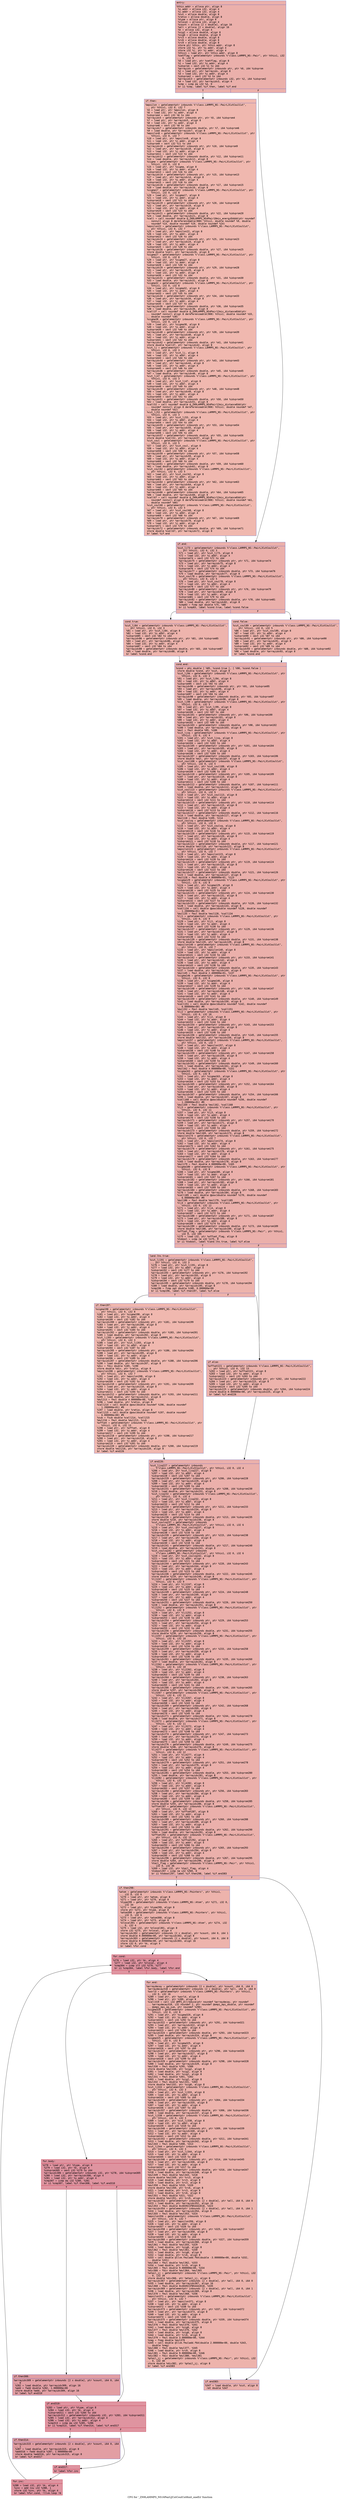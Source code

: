 digraph "CFG for '_ZN9LAMMPS_NS16PairLJCutCoulCut8init_oneEii' function" {
	label="CFG for '_ZN9LAMMPS_NS16PairLJCutCoulCut8init_oneEii' function";

	Node0x55c2a75e2da0 [shape=record,color="#3d50c3ff", style=filled, fillcolor="#d24b4070" fontname="Courier",label="{entry:\l|  %this.addr = alloca ptr, align 8\l  %i.addr = alloca i32, align 4\l  %j.addr = alloca i32, align 4\l  %cut = alloca double, align 8\l  %ratio = alloca double, align 8\l  %type = alloca ptr, align 8\l  %nlocal = alloca i32, align 4\l  %count = alloca [2 x double], align 16\l  %all = alloca [2 x double], align 16\l  %k = alloca i32, align 4\l  %sig2 = alloca double, align 8\l  %sig6 = alloca double, align 8\l  %rc3 = alloca double, align 8\l  %rc6 = alloca double, align 8\l  %rc9 = alloca double, align 8\l  store ptr %this, ptr %this.addr, align 8\l  store i32 %i, ptr %i.addr, align 4\l  store i32 %j, ptr %j.addr, align 4\l  %this1 = load ptr, ptr %this.addr, align 8\l  %setflag = getelementptr inbounds %\"class.LAMMPS_NS::Pair\", ptr %this1, i32\l... 0, i32 9\l  %0 = load ptr, ptr %setflag, align 8\l  %1 = load i32, ptr %i.addr, align 4\l  %idxprom = sext i32 %1 to i64\l  %arrayidx = getelementptr inbounds ptr, ptr %0, i64 %idxprom\l  %2 = load ptr, ptr %arrayidx, align 8\l  %3 = load i32, ptr %j.addr, align 4\l  %idxprom2 = sext i32 %3 to i64\l  %arrayidx3 = getelementptr inbounds i32, ptr %2, i64 %idxprom2\l  %4 = load i32, ptr %arrayidx3, align 4\l  %cmp = icmp eq i32 %4, 0\l  br i1 %cmp, label %if.then, label %if.end\l|{<s0>T|<s1>F}}"];
	Node0x55c2a75e2da0:s0 -> Node0x55c2a75e3420[tooltip="entry -> if.then\nProbability 37.50%" ];
	Node0x55c2a75e2da0:s1 -> Node0x55c2a75e43a0[tooltip="entry -> if.end\nProbability 62.50%" ];
	Node0x55c2a75e3420 [shape=record,color="#3d50c3ff", style=filled, fillcolor="#dc5d4a70" fontname="Courier",label="{if.then:\l|  %epsilon = getelementptr inbounds %\"class.LAMMPS_NS::PairLJCutCoulCut\",\l... ptr %this1, i32 0, i32 7\l  %5 = load ptr, ptr %epsilon, align 8\l  %6 = load i32, ptr %i.addr, align 4\l  %idxprom4 = sext i32 %6 to i64\l  %arrayidx5 = getelementptr inbounds ptr, ptr %5, i64 %idxprom4\l  %7 = load ptr, ptr %arrayidx5, align 8\l  %8 = load i32, ptr %i.addr, align 4\l  %idxprom6 = sext i32 %8 to i64\l  %arrayidx7 = getelementptr inbounds double, ptr %7, i64 %idxprom6\l  %9 = load double, ptr %arrayidx7, align 8\l  %epsilon8 = getelementptr inbounds %\"class.LAMMPS_NS::PairLJCutCoulCut\", ptr\l... %this1, i32 0, i32 7\l  %10 = load ptr, ptr %epsilon8, align 8\l  %11 = load i32, ptr %j.addr, align 4\l  %idxprom9 = sext i32 %11 to i64\l  %arrayidx10 = getelementptr inbounds ptr, ptr %10, i64 %idxprom9\l  %12 = load ptr, ptr %arrayidx10, align 8\l  %13 = load i32, ptr %j.addr, align 4\l  %idxprom11 = sext i32 %13 to i64\l  %arrayidx12 = getelementptr inbounds double, ptr %12, i64 %idxprom11\l  %14 = load double, ptr %arrayidx12, align 8\l  %sigma = getelementptr inbounds %\"class.LAMMPS_NS::PairLJCutCoulCut\", ptr\l... %this1, i32 0, i32 8\l  %15 = load ptr, ptr %sigma, align 8\l  %16 = load i32, ptr %i.addr, align 4\l  %idxprom13 = sext i32 %16 to i64\l  %arrayidx14 = getelementptr inbounds ptr, ptr %15, i64 %idxprom13\l  %17 = load ptr, ptr %arrayidx14, align 8\l  %18 = load i32, ptr %i.addr, align 4\l  %idxprom15 = sext i32 %18 to i64\l  %arrayidx16 = getelementptr inbounds double, ptr %17, i64 %idxprom15\l  %19 = load double, ptr %arrayidx16, align 8\l  %sigma17 = getelementptr inbounds %\"class.LAMMPS_NS::PairLJCutCoulCut\", ptr\l... %this1, i32 0, i32 8\l  %20 = load ptr, ptr %sigma17, align 8\l  %21 = load i32, ptr %j.addr, align 4\l  %idxprom18 = sext i32 %21 to i64\l  %arrayidx19 = getelementptr inbounds ptr, ptr %20, i64 %idxprom18\l  %22 = load ptr, ptr %arrayidx19, align 8\l  %23 = load i32, ptr %j.addr, align 4\l  %idxprom20 = sext i32 %23 to i64\l  %arrayidx21 = getelementptr inbounds double, ptr %22, i64 %idxprom20\l  %24 = load double, ptr %arrayidx21, align 8\l  %call = call noundef double @_ZN9LAMMPS_NS4Pair10mix_energyEdddd(ptr noundef\l... nonnull align 8 dereferenceable(908) %this1, double noundef %9, double\l... noundef %14, double noundef %19, double noundef %24)\l  %epsilon22 = getelementptr inbounds %\"class.LAMMPS_NS::PairLJCutCoulCut\",\l... ptr %this1, i32 0, i32 7\l  %25 = load ptr, ptr %epsilon22, align 8\l  %26 = load i32, ptr %i.addr, align 4\l  %idxprom23 = sext i32 %26 to i64\l  %arrayidx24 = getelementptr inbounds ptr, ptr %25, i64 %idxprom23\l  %27 = load ptr, ptr %arrayidx24, align 8\l  %28 = load i32, ptr %j.addr, align 4\l  %idxprom25 = sext i32 %28 to i64\l  %arrayidx26 = getelementptr inbounds double, ptr %27, i64 %idxprom25\l  store double %call, ptr %arrayidx26, align 8\l  %sigma27 = getelementptr inbounds %\"class.LAMMPS_NS::PairLJCutCoulCut\", ptr\l... %this1, i32 0, i32 8\l  %29 = load ptr, ptr %sigma27, align 8\l  %30 = load i32, ptr %i.addr, align 4\l  %idxprom28 = sext i32 %30 to i64\l  %arrayidx29 = getelementptr inbounds ptr, ptr %29, i64 %idxprom28\l  %31 = load ptr, ptr %arrayidx29, align 8\l  %32 = load i32, ptr %i.addr, align 4\l  %idxprom30 = sext i32 %32 to i64\l  %arrayidx31 = getelementptr inbounds double, ptr %31, i64 %idxprom30\l  %33 = load double, ptr %arrayidx31, align 8\l  %sigma32 = getelementptr inbounds %\"class.LAMMPS_NS::PairLJCutCoulCut\", ptr\l... %this1, i32 0, i32 8\l  %34 = load ptr, ptr %sigma32, align 8\l  %35 = load i32, ptr %j.addr, align 4\l  %idxprom33 = sext i32 %35 to i64\l  %arrayidx34 = getelementptr inbounds ptr, ptr %34, i64 %idxprom33\l  %36 = load ptr, ptr %arrayidx34, align 8\l  %37 = load i32, ptr %j.addr, align 4\l  %idxprom35 = sext i32 %37 to i64\l  %arrayidx36 = getelementptr inbounds double, ptr %36, i64 %idxprom35\l  %38 = load double, ptr %arrayidx36, align 8\l  %call37 = call noundef double @_ZN9LAMMPS_NS4Pair12mix_distanceEdd(ptr\l... noundef nonnull align 8 dereferenceable(908) %this1, double noundef %33,\l... double noundef %38)\l  %sigma38 = getelementptr inbounds %\"class.LAMMPS_NS::PairLJCutCoulCut\", ptr\l... %this1, i32 0, i32 8\l  %39 = load ptr, ptr %sigma38, align 8\l  %40 = load i32, ptr %i.addr, align 4\l  %idxprom39 = sext i32 %40 to i64\l  %arrayidx40 = getelementptr inbounds ptr, ptr %39, i64 %idxprom39\l  %41 = load ptr, ptr %arrayidx40, align 8\l  %42 = load i32, ptr %j.addr, align 4\l  %idxprom41 = sext i32 %42 to i64\l  %arrayidx42 = getelementptr inbounds double, ptr %41, i64 %idxprom41\l  store double %call37, ptr %arrayidx42, align 8\l  %cut_lj = getelementptr inbounds %\"class.LAMMPS_NS::PairLJCutCoulCut\", ptr\l... %this1, i32 0, i32 3\l  %43 = load ptr, ptr %cut_lj, align 8\l  %44 = load i32, ptr %i.addr, align 4\l  %idxprom43 = sext i32 %44 to i64\l  %arrayidx44 = getelementptr inbounds ptr, ptr %43, i64 %idxprom43\l  %45 = load ptr, ptr %arrayidx44, align 8\l  %46 = load i32, ptr %i.addr, align 4\l  %idxprom45 = sext i32 %46 to i64\l  %arrayidx46 = getelementptr inbounds double, ptr %45, i64 %idxprom45\l  %47 = load double, ptr %arrayidx46, align 8\l  %cut_lj47 = getelementptr inbounds %\"class.LAMMPS_NS::PairLJCutCoulCut\", ptr\l... %this1, i32 0, i32 3\l  %48 = load ptr, ptr %cut_lj47, align 8\l  %49 = load i32, ptr %j.addr, align 4\l  %idxprom48 = sext i32 %49 to i64\l  %arrayidx49 = getelementptr inbounds ptr, ptr %48, i64 %idxprom48\l  %50 = load ptr, ptr %arrayidx49, align 8\l  %51 = load i32, ptr %j.addr, align 4\l  %idxprom50 = sext i32 %51 to i64\l  %arrayidx51 = getelementptr inbounds double, ptr %50, i64 %idxprom50\l  %52 = load double, ptr %arrayidx51, align 8\l  %call52 = call noundef double @_ZN9LAMMPS_NS4Pair12mix_distanceEdd(ptr\l... noundef nonnull align 8 dereferenceable(908) %this1, double noundef %47,\l... double noundef %52)\l  %cut_lj53 = getelementptr inbounds %\"class.LAMMPS_NS::PairLJCutCoulCut\", ptr\l... %this1, i32 0, i32 3\l  %53 = load ptr, ptr %cut_lj53, align 8\l  %54 = load i32, ptr %i.addr, align 4\l  %idxprom54 = sext i32 %54 to i64\l  %arrayidx55 = getelementptr inbounds ptr, ptr %53, i64 %idxprom54\l  %55 = load ptr, ptr %arrayidx55, align 8\l  %56 = load i32, ptr %j.addr, align 4\l  %idxprom56 = sext i32 %56 to i64\l  %arrayidx57 = getelementptr inbounds double, ptr %55, i64 %idxprom56\l  store double %call52, ptr %arrayidx57, align 8\l  %cut_coul = getelementptr inbounds %\"class.LAMMPS_NS::PairLJCutCoulCut\", ptr\l... %this1, i32 0, i32 5\l  %57 = load ptr, ptr %cut_coul, align 8\l  %58 = load i32, ptr %i.addr, align 4\l  %idxprom58 = sext i32 %58 to i64\l  %arrayidx59 = getelementptr inbounds ptr, ptr %57, i64 %idxprom58\l  %59 = load ptr, ptr %arrayidx59, align 8\l  %60 = load i32, ptr %i.addr, align 4\l  %idxprom60 = sext i32 %60 to i64\l  %arrayidx61 = getelementptr inbounds double, ptr %59, i64 %idxprom60\l  %61 = load double, ptr %arrayidx61, align 8\l  %cut_coul62 = getelementptr inbounds %\"class.LAMMPS_NS::PairLJCutCoulCut\",\l... ptr %this1, i32 0, i32 5\l  %62 = load ptr, ptr %cut_coul62, align 8\l  %63 = load i32, ptr %j.addr, align 4\l  %idxprom63 = sext i32 %63 to i64\l  %arrayidx64 = getelementptr inbounds ptr, ptr %62, i64 %idxprom63\l  %64 = load ptr, ptr %arrayidx64, align 8\l  %65 = load i32, ptr %j.addr, align 4\l  %idxprom65 = sext i32 %65 to i64\l  %arrayidx66 = getelementptr inbounds double, ptr %64, i64 %idxprom65\l  %66 = load double, ptr %arrayidx66, align 8\l  %call67 = call noundef double @_ZN9LAMMPS_NS4Pair12mix_distanceEdd(ptr\l... noundef nonnull align 8 dereferenceable(908) %this1, double noundef %61,\l... double noundef %66)\l  %cut_coul68 = getelementptr inbounds %\"class.LAMMPS_NS::PairLJCutCoulCut\",\l... ptr %this1, i32 0, i32 5\l  %67 = load ptr, ptr %cut_coul68, align 8\l  %68 = load i32, ptr %i.addr, align 4\l  %idxprom69 = sext i32 %68 to i64\l  %arrayidx70 = getelementptr inbounds ptr, ptr %67, i64 %idxprom69\l  %69 = load ptr, ptr %arrayidx70, align 8\l  %70 = load i32, ptr %j.addr, align 4\l  %idxprom71 = sext i32 %70 to i64\l  %arrayidx72 = getelementptr inbounds double, ptr %69, i64 %idxprom71\l  store double %call67, ptr %arrayidx72, align 8\l  br label %if.end\l}"];
	Node0x55c2a75e3420 -> Node0x55c2a75e43a0[tooltip="if.then -> if.end\nProbability 100.00%" ];
	Node0x55c2a75e43a0 [shape=record,color="#3d50c3ff", style=filled, fillcolor="#d24b4070" fontname="Courier",label="{if.end:\l|  %cut_lj73 = getelementptr inbounds %\"class.LAMMPS_NS::PairLJCutCoulCut\",\l... ptr %this1, i32 0, i32 3\l  %71 = load ptr, ptr %cut_lj73, align 8\l  %72 = load i32, ptr %i.addr, align 4\l  %idxprom74 = sext i32 %72 to i64\l  %arrayidx75 = getelementptr inbounds ptr, ptr %71, i64 %idxprom74\l  %73 = load ptr, ptr %arrayidx75, align 8\l  %74 = load i32, ptr %j.addr, align 4\l  %idxprom76 = sext i32 %74 to i64\l  %arrayidx77 = getelementptr inbounds double, ptr %73, i64 %idxprom76\l  %75 = load double, ptr %arrayidx77, align 8\l  %cut_coul78 = getelementptr inbounds %\"class.LAMMPS_NS::PairLJCutCoulCut\",\l... ptr %this1, i32 0, i32 5\l  %76 = load ptr, ptr %cut_coul78, align 8\l  %77 = load i32, ptr %i.addr, align 4\l  %idxprom79 = sext i32 %77 to i64\l  %arrayidx80 = getelementptr inbounds ptr, ptr %76, i64 %idxprom79\l  %78 = load ptr, ptr %arrayidx80, align 8\l  %79 = load i32, ptr %j.addr, align 4\l  %idxprom81 = sext i32 %79 to i64\l  %arrayidx82 = getelementptr inbounds double, ptr %78, i64 %idxprom81\l  %80 = load double, ptr %arrayidx82, align 8\l  %cmp83 = fcmp ogt double %75, %80\l  br i1 %cmp83, label %cond.true, label %cond.false\l|{<s0>T|<s1>F}}"];
	Node0x55c2a75e43a0:s0 -> Node0x55c2a75ec130[tooltip="if.end -> cond.true\nProbability 50.00%" ];
	Node0x55c2a75e43a0:s1 -> Node0x55c2a75ec1b0[tooltip="if.end -> cond.false\nProbability 50.00%" ];
	Node0x55c2a75ec130 [shape=record,color="#3d50c3ff", style=filled, fillcolor="#d8564670" fontname="Courier",label="{cond.true:\l|  %cut_lj84 = getelementptr inbounds %\"class.LAMMPS_NS::PairLJCutCoulCut\",\l... ptr %this1, i32 0, i32 3\l  %81 = load ptr, ptr %cut_lj84, align 8\l  %82 = load i32, ptr %i.addr, align 4\l  %idxprom85 = sext i32 %82 to i64\l  %arrayidx86 = getelementptr inbounds ptr, ptr %81, i64 %idxprom85\l  %83 = load ptr, ptr %arrayidx86, align 8\l  %84 = load i32, ptr %j.addr, align 4\l  %idxprom87 = sext i32 %84 to i64\l  %arrayidx88 = getelementptr inbounds double, ptr %83, i64 %idxprom87\l  %85 = load double, ptr %arrayidx88, align 8\l  br label %cond.end\l}"];
	Node0x55c2a75ec130 -> Node0x55c2a75ec930[tooltip="cond.true -> cond.end\nProbability 100.00%" ];
	Node0x55c2a75ec1b0 [shape=record,color="#3d50c3ff", style=filled, fillcolor="#d8564670" fontname="Courier",label="{cond.false:\l|  %cut_coul89 = getelementptr inbounds %\"class.LAMMPS_NS::PairLJCutCoulCut\",\l... ptr %this1, i32 0, i32 5\l  %86 = load ptr, ptr %cut_coul89, align 8\l  %87 = load i32, ptr %i.addr, align 4\l  %idxprom90 = sext i32 %87 to i64\l  %arrayidx91 = getelementptr inbounds ptr, ptr %86, i64 %idxprom90\l  %88 = load ptr, ptr %arrayidx91, align 8\l  %89 = load i32, ptr %j.addr, align 4\l  %idxprom92 = sext i32 %89 to i64\l  %arrayidx93 = getelementptr inbounds double, ptr %88, i64 %idxprom92\l  %90 = load double, ptr %arrayidx93, align 8\l  br label %cond.end\l}"];
	Node0x55c2a75ec1b0 -> Node0x55c2a75ec930[tooltip="cond.false -> cond.end\nProbability 100.00%" ];
	Node0x55c2a75ec930 [shape=record,color="#3d50c3ff", style=filled, fillcolor="#d24b4070" fontname="Courier",label="{cond.end:\l|  %cond = phi double [ %85, %cond.true ], [ %90, %cond.false ]\l  store double %cond, ptr %cut, align 8\l  %cut_lj94 = getelementptr inbounds %\"class.LAMMPS_NS::PairLJCutCoulCut\", ptr\l... %this1, i32 0, i32 3\l  %91 = load ptr, ptr %cut_lj94, align 8\l  %92 = load i32, ptr %i.addr, align 4\l  %idxprom95 = sext i32 %92 to i64\l  %arrayidx96 = getelementptr inbounds ptr, ptr %91, i64 %idxprom95\l  %93 = load ptr, ptr %arrayidx96, align 8\l  %94 = load i32, ptr %j.addr, align 4\l  %idxprom97 = sext i32 %94 to i64\l  %arrayidx98 = getelementptr inbounds double, ptr %93, i64 %idxprom97\l  %95 = load double, ptr %arrayidx98, align 8\l  %cut_lj99 = getelementptr inbounds %\"class.LAMMPS_NS::PairLJCutCoulCut\", ptr\l... %this1, i32 0, i32 3\l  %96 = load ptr, ptr %cut_lj99, align 8\l  %97 = load i32, ptr %i.addr, align 4\l  %idxprom100 = sext i32 %97 to i64\l  %arrayidx101 = getelementptr inbounds ptr, ptr %96, i64 %idxprom100\l  %98 = load ptr, ptr %arrayidx101, align 8\l  %99 = load i32, ptr %j.addr, align 4\l  %idxprom102 = sext i32 %99 to i64\l  %arrayidx103 = getelementptr inbounds double, ptr %98, i64 %idxprom102\l  %100 = load double, ptr %arrayidx103, align 8\l  %mul = fmul double %95, %100\l  %cut_ljsq = getelementptr inbounds %\"class.LAMMPS_NS::PairLJCutCoulCut\", ptr\l... %this1, i32 0, i32 4\l  %101 = load ptr, ptr %cut_ljsq, align 8\l  %102 = load i32, ptr %i.addr, align 4\l  %idxprom104 = sext i32 %102 to i64\l  %arrayidx105 = getelementptr inbounds ptr, ptr %101, i64 %idxprom104\l  %103 = load ptr, ptr %arrayidx105, align 8\l  %104 = load i32, ptr %j.addr, align 4\l  %idxprom106 = sext i32 %104 to i64\l  %arrayidx107 = getelementptr inbounds double, ptr %103, i64 %idxprom106\l  store double %mul, ptr %arrayidx107, align 8\l  %cut_coul108 = getelementptr inbounds %\"class.LAMMPS_NS::PairLJCutCoulCut\",\l... ptr %this1, i32 0, i32 5\l  %105 = load ptr, ptr %cut_coul108, align 8\l  %106 = load i32, ptr %i.addr, align 4\l  %idxprom109 = sext i32 %106 to i64\l  %arrayidx110 = getelementptr inbounds ptr, ptr %105, i64 %idxprom109\l  %107 = load ptr, ptr %arrayidx110, align 8\l  %108 = load i32, ptr %j.addr, align 4\l  %idxprom111 = sext i32 %108 to i64\l  %arrayidx112 = getelementptr inbounds double, ptr %107, i64 %idxprom111\l  %109 = load double, ptr %arrayidx112, align 8\l  %cut_coul113 = getelementptr inbounds %\"class.LAMMPS_NS::PairLJCutCoulCut\",\l... ptr %this1, i32 0, i32 5\l  %110 = load ptr, ptr %cut_coul113, align 8\l  %111 = load i32, ptr %i.addr, align 4\l  %idxprom114 = sext i32 %111 to i64\l  %arrayidx115 = getelementptr inbounds ptr, ptr %110, i64 %idxprom114\l  %112 = load ptr, ptr %arrayidx115, align 8\l  %113 = load i32, ptr %j.addr, align 4\l  %idxprom116 = sext i32 %113 to i64\l  %arrayidx117 = getelementptr inbounds double, ptr %112, i64 %idxprom116\l  %114 = load double, ptr %arrayidx117, align 8\l  %mul118 = fmul double %109, %114\l  %cut_coulsq = getelementptr inbounds %\"class.LAMMPS_NS::PairLJCutCoulCut\",\l... ptr %this1, i32 0, i32 6\l  %115 = load ptr, ptr %cut_coulsq, align 8\l  %116 = load i32, ptr %i.addr, align 4\l  %idxprom119 = sext i32 %116 to i64\l  %arrayidx120 = getelementptr inbounds ptr, ptr %115, i64 %idxprom119\l  %117 = load ptr, ptr %arrayidx120, align 8\l  %118 = load i32, ptr %j.addr, align 4\l  %idxprom121 = sext i32 %118 to i64\l  %arrayidx122 = getelementptr inbounds double, ptr %117, i64 %idxprom121\l  store double %mul118, ptr %arrayidx122, align 8\l  %epsilon123 = getelementptr inbounds %\"class.LAMMPS_NS::PairLJCutCoulCut\",\l... ptr %this1, i32 0, i32 7\l  %119 = load ptr, ptr %epsilon123, align 8\l  %120 = load i32, ptr %i.addr, align 4\l  %idxprom124 = sext i32 %120 to i64\l  %arrayidx125 = getelementptr inbounds ptr, ptr %119, i64 %idxprom124\l  %121 = load ptr, ptr %arrayidx125, align 8\l  %122 = load i32, ptr %j.addr, align 4\l  %idxprom126 = sext i32 %122 to i64\l  %arrayidx127 = getelementptr inbounds double, ptr %121, i64 %idxprom126\l  %123 = load double, ptr %arrayidx127, align 8\l  %mul128 = fmul double 4.800000e+01, %123\l  %sigma129 = getelementptr inbounds %\"class.LAMMPS_NS::PairLJCutCoulCut\", ptr\l... %this1, i32 0, i32 8\l  %124 = load ptr, ptr %sigma129, align 8\l  %125 = load i32, ptr %i.addr, align 4\l  %idxprom130 = sext i32 %125 to i64\l  %arrayidx131 = getelementptr inbounds ptr, ptr %124, i64 %idxprom130\l  %126 = load ptr, ptr %arrayidx131, align 8\l  %127 = load i32, ptr %j.addr, align 4\l  %idxprom132 = sext i32 %127 to i64\l  %arrayidx133 = getelementptr inbounds double, ptr %126, i64 %idxprom132\l  %128 = load double, ptr %arrayidx133, align 8\l  %call134 = call double @pow(double noundef %128, double noundef\l... 1.200000e+01) #9\l  %mul135 = fmul double %mul128, %call134\l  %lj1 = getelementptr inbounds %\"class.LAMMPS_NS::PairLJCutCoulCut\", ptr\l... %this1, i32 0, i32 9\l  %129 = load ptr, ptr %lj1, align 8\l  %130 = load i32, ptr %i.addr, align 4\l  %idxprom136 = sext i32 %130 to i64\l  %arrayidx137 = getelementptr inbounds ptr, ptr %129, i64 %idxprom136\l  %131 = load ptr, ptr %arrayidx137, align 8\l  %132 = load i32, ptr %j.addr, align 4\l  %idxprom138 = sext i32 %132 to i64\l  %arrayidx139 = getelementptr inbounds double, ptr %131, i64 %idxprom138\l  store double %mul135, ptr %arrayidx139, align 8\l  %epsilon140 = getelementptr inbounds %\"class.LAMMPS_NS::PairLJCutCoulCut\",\l... ptr %this1, i32 0, i32 7\l  %133 = load ptr, ptr %epsilon140, align 8\l  %134 = load i32, ptr %i.addr, align 4\l  %idxprom141 = sext i32 %134 to i64\l  %arrayidx142 = getelementptr inbounds ptr, ptr %133, i64 %idxprom141\l  %135 = load ptr, ptr %arrayidx142, align 8\l  %136 = load i32, ptr %j.addr, align 4\l  %idxprom143 = sext i32 %136 to i64\l  %arrayidx144 = getelementptr inbounds double, ptr %135, i64 %idxprom143\l  %137 = load double, ptr %arrayidx144, align 8\l  %mul145 = fmul double 2.400000e+01, %137\l  %sigma146 = getelementptr inbounds %\"class.LAMMPS_NS::PairLJCutCoulCut\", ptr\l... %this1, i32 0, i32 8\l  %138 = load ptr, ptr %sigma146, align 8\l  %139 = load i32, ptr %i.addr, align 4\l  %idxprom147 = sext i32 %139 to i64\l  %arrayidx148 = getelementptr inbounds ptr, ptr %138, i64 %idxprom147\l  %140 = load ptr, ptr %arrayidx148, align 8\l  %141 = load i32, ptr %j.addr, align 4\l  %idxprom149 = sext i32 %141 to i64\l  %arrayidx150 = getelementptr inbounds double, ptr %140, i64 %idxprom149\l  %142 = load double, ptr %arrayidx150, align 8\l  %call151 = call double @pow(double noundef %142, double noundef\l... 6.000000e+00) #9\l  %mul152 = fmul double %mul145, %call151\l  %lj2 = getelementptr inbounds %\"class.LAMMPS_NS::PairLJCutCoulCut\", ptr\l... %this1, i32 0, i32 10\l  %143 = load ptr, ptr %lj2, align 8\l  %144 = load i32, ptr %i.addr, align 4\l  %idxprom153 = sext i32 %144 to i64\l  %arrayidx154 = getelementptr inbounds ptr, ptr %143, i64 %idxprom153\l  %145 = load ptr, ptr %arrayidx154, align 8\l  %146 = load i32, ptr %j.addr, align 4\l  %idxprom155 = sext i32 %146 to i64\l  %arrayidx156 = getelementptr inbounds double, ptr %145, i64 %idxprom155\l  store double %mul152, ptr %arrayidx156, align 8\l  %epsilon157 = getelementptr inbounds %\"class.LAMMPS_NS::PairLJCutCoulCut\",\l... ptr %this1, i32 0, i32 7\l  %147 = load ptr, ptr %epsilon157, align 8\l  %148 = load i32, ptr %i.addr, align 4\l  %idxprom158 = sext i32 %148 to i64\l  %arrayidx159 = getelementptr inbounds ptr, ptr %147, i64 %idxprom158\l  %149 = load ptr, ptr %arrayidx159, align 8\l  %150 = load i32, ptr %j.addr, align 4\l  %idxprom160 = sext i32 %150 to i64\l  %arrayidx161 = getelementptr inbounds double, ptr %149, i64 %idxprom160\l  %151 = load double, ptr %arrayidx161, align 8\l  %mul162 = fmul double 4.000000e+00, %151\l  %sigma163 = getelementptr inbounds %\"class.LAMMPS_NS::PairLJCutCoulCut\", ptr\l... %this1, i32 0, i32 8\l  %152 = load ptr, ptr %sigma163, align 8\l  %153 = load i32, ptr %i.addr, align 4\l  %idxprom164 = sext i32 %153 to i64\l  %arrayidx165 = getelementptr inbounds ptr, ptr %152, i64 %idxprom164\l  %154 = load ptr, ptr %arrayidx165, align 8\l  %155 = load i32, ptr %j.addr, align 4\l  %idxprom166 = sext i32 %155 to i64\l  %arrayidx167 = getelementptr inbounds double, ptr %154, i64 %idxprom166\l  %156 = load double, ptr %arrayidx167, align 8\l  %call168 = call double @pow(double noundef %156, double noundef\l... 1.200000e+01) #9\l  %mul169 = fmul double %mul162, %call168\l  %lj3 = getelementptr inbounds %\"class.LAMMPS_NS::PairLJCutCoulCut\", ptr\l... %this1, i32 0, i32 11\l  %157 = load ptr, ptr %lj3, align 8\l  %158 = load i32, ptr %i.addr, align 4\l  %idxprom170 = sext i32 %158 to i64\l  %arrayidx171 = getelementptr inbounds ptr, ptr %157, i64 %idxprom170\l  %159 = load ptr, ptr %arrayidx171, align 8\l  %160 = load i32, ptr %j.addr, align 4\l  %idxprom172 = sext i32 %160 to i64\l  %arrayidx173 = getelementptr inbounds double, ptr %159, i64 %idxprom172\l  store double %mul169, ptr %arrayidx173, align 8\l  %epsilon174 = getelementptr inbounds %\"class.LAMMPS_NS::PairLJCutCoulCut\",\l... ptr %this1, i32 0, i32 7\l  %161 = load ptr, ptr %epsilon174, align 8\l  %162 = load i32, ptr %i.addr, align 4\l  %idxprom175 = sext i32 %162 to i64\l  %arrayidx176 = getelementptr inbounds ptr, ptr %161, i64 %idxprom175\l  %163 = load ptr, ptr %arrayidx176, align 8\l  %164 = load i32, ptr %j.addr, align 4\l  %idxprom177 = sext i32 %164 to i64\l  %arrayidx178 = getelementptr inbounds double, ptr %163, i64 %idxprom177\l  %165 = load double, ptr %arrayidx178, align 8\l  %mul179 = fmul double 4.000000e+00, %165\l  %sigma180 = getelementptr inbounds %\"class.LAMMPS_NS::PairLJCutCoulCut\", ptr\l... %this1, i32 0, i32 8\l  %166 = load ptr, ptr %sigma180, align 8\l  %167 = load i32, ptr %i.addr, align 4\l  %idxprom181 = sext i32 %167 to i64\l  %arrayidx182 = getelementptr inbounds ptr, ptr %166, i64 %idxprom181\l  %168 = load ptr, ptr %arrayidx182, align 8\l  %169 = load i32, ptr %j.addr, align 4\l  %idxprom183 = sext i32 %169 to i64\l  %arrayidx184 = getelementptr inbounds double, ptr %168, i64 %idxprom183\l  %170 = load double, ptr %arrayidx184, align 8\l  %call185 = call double @pow(double noundef %170, double noundef\l... 6.000000e+00) #9\l  %mul186 = fmul double %mul179, %call185\l  %lj4 = getelementptr inbounds %\"class.LAMMPS_NS::PairLJCutCoulCut\", ptr\l... %this1, i32 0, i32 12\l  %171 = load ptr, ptr %lj4, align 8\l  %172 = load i32, ptr %i.addr, align 4\l  %idxprom187 = sext i32 %172 to i64\l  %arrayidx188 = getelementptr inbounds ptr, ptr %171, i64 %idxprom187\l  %173 = load ptr, ptr %arrayidx188, align 8\l  %174 = load i32, ptr %j.addr, align 4\l  %idxprom189 = sext i32 %174 to i64\l  %arrayidx190 = getelementptr inbounds double, ptr %173, i64 %idxprom189\l  store double %mul186, ptr %arrayidx190, align 8\l  %offset_flag = getelementptr inbounds %\"class.LAMMPS_NS::Pair\", ptr %this1,\l... i32 0, i32 105\l  %175 = load i32, ptr %offset_flag, align 8\l  %tobool = icmp ne i32 %175, 0\l  br i1 %tobool, label %land.lhs.true, label %if.else\l|{<s0>T|<s1>F}}"];
	Node0x55c2a75ec930:s0 -> Node0x55c2a75f6790[tooltip="cond.end -> land.lhs.true\nProbability 62.50%" ];
	Node0x55c2a75ec930:s1 -> Node0x55c2a75f6870[tooltip="cond.end -> if.else\nProbability 37.50%" ];
	Node0x55c2a75f6790 [shape=record,color="#3d50c3ff", style=filled, fillcolor="#d6524470" fontname="Courier",label="{land.lhs.true:\l|  %cut_lj191 = getelementptr inbounds %\"class.LAMMPS_NS::PairLJCutCoulCut\",\l... ptr %this1, i32 0, i32 3\l  %176 = load ptr, ptr %cut_lj191, align 8\l  %177 = load i32, ptr %i.addr, align 4\l  %idxprom192 = sext i32 %177 to i64\l  %arrayidx193 = getelementptr inbounds ptr, ptr %176, i64 %idxprom192\l  %178 = load ptr, ptr %arrayidx193, align 8\l  %179 = load i32, ptr %j.addr, align 4\l  %idxprom194 = sext i32 %179 to i64\l  %arrayidx195 = getelementptr inbounds double, ptr %178, i64 %idxprom194\l  %180 = load double, ptr %arrayidx195, align 8\l  %cmp196 = fcmp ogt double %180, 0.000000e+00\l  br i1 %cmp196, label %if.then197, label %if.else\l|{<s0>T|<s1>F}}"];
	Node0x55c2a75f6790:s0 -> Node0x55c2a75f70f0[tooltip="land.lhs.true -> if.then197\nProbability 50.00%" ];
	Node0x55c2a75f6790:s1 -> Node0x55c2a75f6870[tooltip="land.lhs.true -> if.else\nProbability 50.00%" ];
	Node0x55c2a75f70f0 [shape=record,color="#3d50c3ff", style=filled, fillcolor="#dc5d4a70" fontname="Courier",label="{if.then197:\l|  %sigma198 = getelementptr inbounds %\"class.LAMMPS_NS::PairLJCutCoulCut\",\l... ptr %this1, i32 0, i32 8\l  %181 = load ptr, ptr %sigma198, align 8\l  %182 = load i32, ptr %i.addr, align 4\l  %idxprom199 = sext i32 %182 to i64\l  %arrayidx200 = getelementptr inbounds ptr, ptr %181, i64 %idxprom199\l  %183 = load ptr, ptr %arrayidx200, align 8\l  %184 = load i32, ptr %j.addr, align 4\l  %idxprom201 = sext i32 %184 to i64\l  %arrayidx202 = getelementptr inbounds double, ptr %183, i64 %idxprom201\l  %185 = load double, ptr %arrayidx202, align 8\l  %cut_lj203 = getelementptr inbounds %\"class.LAMMPS_NS::PairLJCutCoulCut\",\l... ptr %this1, i32 0, i32 3\l  %186 = load ptr, ptr %cut_lj203, align 8\l  %187 = load i32, ptr %i.addr, align 4\l  %idxprom204 = sext i32 %187 to i64\l  %arrayidx205 = getelementptr inbounds ptr, ptr %186, i64 %idxprom204\l  %188 = load ptr, ptr %arrayidx205, align 8\l  %189 = load i32, ptr %j.addr, align 4\l  %idxprom206 = sext i32 %189 to i64\l  %arrayidx207 = getelementptr inbounds double, ptr %188, i64 %idxprom206\l  %190 = load double, ptr %arrayidx207, align 8\l  %div = fdiv double %185, %190\l  store double %div, ptr %ratio, align 8\l  %epsilon208 = getelementptr inbounds %\"class.LAMMPS_NS::PairLJCutCoulCut\",\l... ptr %this1, i32 0, i32 7\l  %191 = load ptr, ptr %epsilon208, align 8\l  %192 = load i32, ptr %i.addr, align 4\l  %idxprom209 = sext i32 %192 to i64\l  %arrayidx210 = getelementptr inbounds ptr, ptr %191, i64 %idxprom209\l  %193 = load ptr, ptr %arrayidx210, align 8\l  %194 = load i32, ptr %j.addr, align 4\l  %idxprom211 = sext i32 %194 to i64\l  %arrayidx212 = getelementptr inbounds double, ptr %193, i64 %idxprom211\l  %195 = load double, ptr %arrayidx212, align 8\l  %mul213 = fmul double 4.000000e+00, %195\l  %196 = load double, ptr %ratio, align 8\l  %call214 = call double @pow(double noundef %196, double noundef\l... 1.200000e+01) #9\l  %197 = load double, ptr %ratio, align 8\l  %call215 = call double @pow(double noundef %197, double noundef\l... 6.000000e+00) #9\l  %sub = fsub double %call214, %call215\l  %mul216 = fmul double %mul213, %sub\l  %offset = getelementptr inbounds %\"class.LAMMPS_NS::PairLJCutCoulCut\", ptr\l... %this1, i32 0, i32 13\l  %198 = load ptr, ptr %offset, align 8\l  %199 = load i32, ptr %i.addr, align 4\l  %idxprom217 = sext i32 %199 to i64\l  %arrayidx218 = getelementptr inbounds ptr, ptr %198, i64 %idxprom217\l  %200 = load ptr, ptr %arrayidx218, align 8\l  %201 = load i32, ptr %j.addr, align 4\l  %idxprom219 = sext i32 %201 to i64\l  %arrayidx220 = getelementptr inbounds double, ptr %200, i64 %idxprom219\l  store double %mul216, ptr %arrayidx220, align 8\l  br label %if.end226\l}"];
	Node0x55c2a75f70f0 -> Node0x55c2a75ee7a0[tooltip="if.then197 -> if.end226\nProbability 100.00%" ];
	Node0x55c2a75f6870 [shape=record,color="#3d50c3ff", style=filled, fillcolor="#d6524470" fontname="Courier",label="{if.else:\l|  %offset221 = getelementptr inbounds %\"class.LAMMPS_NS::PairLJCutCoulCut\",\l... ptr %this1, i32 0, i32 13\l  %202 = load ptr, ptr %offset221, align 8\l  %203 = load i32, ptr %i.addr, align 4\l  %idxprom222 = sext i32 %203 to i64\l  %arrayidx223 = getelementptr inbounds ptr, ptr %202, i64 %idxprom222\l  %204 = load ptr, ptr %arrayidx223, align 8\l  %205 = load i32, ptr %j.addr, align 4\l  %idxprom224 = sext i32 %205 to i64\l  %arrayidx225 = getelementptr inbounds double, ptr %204, i64 %idxprom224\l  store double 0.000000e+00, ptr %arrayidx225, align 8\l  br label %if.end226\l}"];
	Node0x55c2a75f6870 -> Node0x55c2a75ee7a0[tooltip="if.else -> if.end226\nProbability 100.00%" ];
	Node0x55c2a75ee7a0 [shape=record,color="#3d50c3ff", style=filled, fillcolor="#d24b4070" fontname="Courier",label="{if.end226:\l|  %cut_ljsq227 = getelementptr inbounds\l... %\"class.LAMMPS_NS::PairLJCutCoulCut\", ptr %this1, i32 0, i32 4\l  %206 = load ptr, ptr %cut_ljsq227, align 8\l  %207 = load i32, ptr %i.addr, align 4\l  %idxprom228 = sext i32 %207 to i64\l  %arrayidx229 = getelementptr inbounds ptr, ptr %206, i64 %idxprom228\l  %208 = load ptr, ptr %arrayidx229, align 8\l  %209 = load i32, ptr %j.addr, align 4\l  %idxprom230 = sext i32 %209 to i64\l  %arrayidx231 = getelementptr inbounds double, ptr %208, i64 %idxprom230\l  %210 = load double, ptr %arrayidx231, align 8\l  %cut_ljsq232 = getelementptr inbounds %\"class.LAMMPS_NS::PairLJCutCoulCut\",\l... ptr %this1, i32 0, i32 4\l  %211 = load ptr, ptr %cut_ljsq232, align 8\l  %212 = load i32, ptr %j.addr, align 4\l  %idxprom233 = sext i32 %212 to i64\l  %arrayidx234 = getelementptr inbounds ptr, ptr %211, i64 %idxprom233\l  %213 = load ptr, ptr %arrayidx234, align 8\l  %214 = load i32, ptr %i.addr, align 4\l  %idxprom235 = sext i32 %214 to i64\l  %arrayidx236 = getelementptr inbounds double, ptr %213, i64 %idxprom235\l  store double %210, ptr %arrayidx236, align 8\l  %cut_coulsq237 = getelementptr inbounds\l... %\"class.LAMMPS_NS::PairLJCutCoulCut\", ptr %this1, i32 0, i32 6\l  %215 = load ptr, ptr %cut_coulsq237, align 8\l  %216 = load i32, ptr %i.addr, align 4\l  %idxprom238 = sext i32 %216 to i64\l  %arrayidx239 = getelementptr inbounds ptr, ptr %215, i64 %idxprom238\l  %217 = load ptr, ptr %arrayidx239, align 8\l  %218 = load i32, ptr %j.addr, align 4\l  %idxprom240 = sext i32 %218 to i64\l  %arrayidx241 = getelementptr inbounds double, ptr %217, i64 %idxprom240\l  %219 = load double, ptr %arrayidx241, align 8\l  %cut_coulsq242 = getelementptr inbounds\l... %\"class.LAMMPS_NS::PairLJCutCoulCut\", ptr %this1, i32 0, i32 6\l  %220 = load ptr, ptr %cut_coulsq242, align 8\l  %221 = load i32, ptr %j.addr, align 4\l  %idxprom243 = sext i32 %221 to i64\l  %arrayidx244 = getelementptr inbounds ptr, ptr %220, i64 %idxprom243\l  %222 = load ptr, ptr %arrayidx244, align 8\l  %223 = load i32, ptr %i.addr, align 4\l  %idxprom245 = sext i32 %223 to i64\l  %arrayidx246 = getelementptr inbounds double, ptr %222, i64 %idxprom245\l  store double %219, ptr %arrayidx246, align 8\l  %lj1247 = getelementptr inbounds %\"class.LAMMPS_NS::PairLJCutCoulCut\", ptr\l... %this1, i32 0, i32 9\l  %224 = load ptr, ptr %lj1247, align 8\l  %225 = load i32, ptr %i.addr, align 4\l  %idxprom248 = sext i32 %225 to i64\l  %arrayidx249 = getelementptr inbounds ptr, ptr %224, i64 %idxprom248\l  %226 = load ptr, ptr %arrayidx249, align 8\l  %227 = load i32, ptr %j.addr, align 4\l  %idxprom250 = sext i32 %227 to i64\l  %arrayidx251 = getelementptr inbounds double, ptr %226, i64 %idxprom250\l  %228 = load double, ptr %arrayidx251, align 8\l  %lj1252 = getelementptr inbounds %\"class.LAMMPS_NS::PairLJCutCoulCut\", ptr\l... %this1, i32 0, i32 9\l  %229 = load ptr, ptr %lj1252, align 8\l  %230 = load i32, ptr %j.addr, align 4\l  %idxprom253 = sext i32 %230 to i64\l  %arrayidx254 = getelementptr inbounds ptr, ptr %229, i64 %idxprom253\l  %231 = load ptr, ptr %arrayidx254, align 8\l  %232 = load i32, ptr %i.addr, align 4\l  %idxprom255 = sext i32 %232 to i64\l  %arrayidx256 = getelementptr inbounds double, ptr %231, i64 %idxprom255\l  store double %228, ptr %arrayidx256, align 8\l  %lj2257 = getelementptr inbounds %\"class.LAMMPS_NS::PairLJCutCoulCut\", ptr\l... %this1, i32 0, i32 10\l  %233 = load ptr, ptr %lj2257, align 8\l  %234 = load i32, ptr %i.addr, align 4\l  %idxprom258 = sext i32 %234 to i64\l  %arrayidx259 = getelementptr inbounds ptr, ptr %233, i64 %idxprom258\l  %235 = load ptr, ptr %arrayidx259, align 8\l  %236 = load i32, ptr %j.addr, align 4\l  %idxprom260 = sext i32 %236 to i64\l  %arrayidx261 = getelementptr inbounds double, ptr %235, i64 %idxprom260\l  %237 = load double, ptr %arrayidx261, align 8\l  %lj2262 = getelementptr inbounds %\"class.LAMMPS_NS::PairLJCutCoulCut\", ptr\l... %this1, i32 0, i32 10\l  %238 = load ptr, ptr %lj2262, align 8\l  %239 = load i32, ptr %j.addr, align 4\l  %idxprom263 = sext i32 %239 to i64\l  %arrayidx264 = getelementptr inbounds ptr, ptr %238, i64 %idxprom263\l  %240 = load ptr, ptr %arrayidx264, align 8\l  %241 = load i32, ptr %i.addr, align 4\l  %idxprom265 = sext i32 %241 to i64\l  %arrayidx266 = getelementptr inbounds double, ptr %240, i64 %idxprom265\l  store double %237, ptr %arrayidx266, align 8\l  %lj3267 = getelementptr inbounds %\"class.LAMMPS_NS::PairLJCutCoulCut\", ptr\l... %this1, i32 0, i32 11\l  %242 = load ptr, ptr %lj3267, align 8\l  %243 = load i32, ptr %i.addr, align 4\l  %idxprom268 = sext i32 %243 to i64\l  %arrayidx269 = getelementptr inbounds ptr, ptr %242, i64 %idxprom268\l  %244 = load ptr, ptr %arrayidx269, align 8\l  %245 = load i32, ptr %j.addr, align 4\l  %idxprom270 = sext i32 %245 to i64\l  %arrayidx271 = getelementptr inbounds double, ptr %244, i64 %idxprom270\l  %246 = load double, ptr %arrayidx271, align 8\l  %lj3272 = getelementptr inbounds %\"class.LAMMPS_NS::PairLJCutCoulCut\", ptr\l... %this1, i32 0, i32 11\l  %247 = load ptr, ptr %lj3272, align 8\l  %248 = load i32, ptr %j.addr, align 4\l  %idxprom273 = sext i32 %248 to i64\l  %arrayidx274 = getelementptr inbounds ptr, ptr %247, i64 %idxprom273\l  %249 = load ptr, ptr %arrayidx274, align 8\l  %250 = load i32, ptr %i.addr, align 4\l  %idxprom275 = sext i32 %250 to i64\l  %arrayidx276 = getelementptr inbounds double, ptr %249, i64 %idxprom275\l  store double %246, ptr %arrayidx276, align 8\l  %lj4277 = getelementptr inbounds %\"class.LAMMPS_NS::PairLJCutCoulCut\", ptr\l... %this1, i32 0, i32 12\l  %251 = load ptr, ptr %lj4277, align 8\l  %252 = load i32, ptr %i.addr, align 4\l  %idxprom278 = sext i32 %252 to i64\l  %arrayidx279 = getelementptr inbounds ptr, ptr %251, i64 %idxprom278\l  %253 = load ptr, ptr %arrayidx279, align 8\l  %254 = load i32, ptr %j.addr, align 4\l  %idxprom280 = sext i32 %254 to i64\l  %arrayidx281 = getelementptr inbounds double, ptr %253, i64 %idxprom280\l  %255 = load double, ptr %arrayidx281, align 8\l  %lj4282 = getelementptr inbounds %\"class.LAMMPS_NS::PairLJCutCoulCut\", ptr\l... %this1, i32 0, i32 12\l  %256 = load ptr, ptr %lj4282, align 8\l  %257 = load i32, ptr %j.addr, align 4\l  %idxprom283 = sext i32 %257 to i64\l  %arrayidx284 = getelementptr inbounds ptr, ptr %256, i64 %idxprom283\l  %258 = load ptr, ptr %arrayidx284, align 8\l  %259 = load i32, ptr %i.addr, align 4\l  %idxprom285 = sext i32 %259 to i64\l  %arrayidx286 = getelementptr inbounds double, ptr %258, i64 %idxprom285\l  store double %255, ptr %arrayidx286, align 8\l  %offset287 = getelementptr inbounds %\"class.LAMMPS_NS::PairLJCutCoulCut\",\l... ptr %this1, i32 0, i32 13\l  %260 = load ptr, ptr %offset287, align 8\l  %261 = load i32, ptr %i.addr, align 4\l  %idxprom288 = sext i32 %261 to i64\l  %arrayidx289 = getelementptr inbounds ptr, ptr %260, i64 %idxprom288\l  %262 = load ptr, ptr %arrayidx289, align 8\l  %263 = load i32, ptr %j.addr, align 4\l  %idxprom290 = sext i32 %263 to i64\l  %arrayidx291 = getelementptr inbounds double, ptr %262, i64 %idxprom290\l  %264 = load double, ptr %arrayidx291, align 8\l  %offset292 = getelementptr inbounds %\"class.LAMMPS_NS::PairLJCutCoulCut\",\l... ptr %this1, i32 0, i32 13\l  %265 = load ptr, ptr %offset292, align 8\l  %266 = load i32, ptr %j.addr, align 4\l  %idxprom293 = sext i32 %266 to i64\l  %arrayidx294 = getelementptr inbounds ptr, ptr %265, i64 %idxprom293\l  %267 = load ptr, ptr %arrayidx294, align 8\l  %268 = load i32, ptr %i.addr, align 4\l  %idxprom295 = sext i32 %268 to i64\l  %arrayidx296 = getelementptr inbounds double, ptr %267, i64 %idxprom295\l  store double %264, ptr %arrayidx296, align 8\l  %tail_flag = getelementptr inbounds %\"class.LAMMPS_NS::Pair\", ptr %this1,\l... i32 0, i32 36\l  %269 = load i32, ptr %tail_flag, align 4\l  %tobool297 = icmp ne i32 %269, 0\l  br i1 %tobool297, label %if.then298, label %if.end383\l|{<s0>T|<s1>F}}"];
	Node0x55c2a75ee7a0:s0 -> Node0x55c2a7600570[tooltip="if.end226 -> if.then298\nProbability 62.50%" ];
	Node0x55c2a75ee7a0:s1 -> Node0x55c2a76005f0[tooltip="if.end226 -> if.end383\nProbability 37.50%" ];
	Node0x55c2a7600570 [shape=record,color="#3d50c3ff", style=filled, fillcolor="#d6524470" fontname="Courier",label="{if.then298:\l|  %atom = getelementptr inbounds %\"class.LAMMPS_NS::Pointers\", ptr %this1,\l... i32 0, i32 6\l  %270 = load ptr, ptr %atom, align 8\l  %271 = load ptr, ptr %270, align 8\l  %type299 = getelementptr inbounds %\"class.LAMMPS_NS::Atom\", ptr %271, i32 0,\l... i32 34\l  %272 = load ptr, ptr %type299, align 8\l  store ptr %272, ptr %type, align 8\l  %atom300 = getelementptr inbounds %\"class.LAMMPS_NS::Pointers\", ptr %this1,\l... i32 0, i32 6\l  %273 = load ptr, ptr %atom300, align 8\l  %274 = load ptr, ptr %273, align 8\l  %nlocal301 = getelementptr inbounds %\"class.LAMMPS_NS::Atom\", ptr %274, i32\l... 0, i32 4\l  %275 = load i32, ptr %nlocal301, align 8\l  store i32 %275, ptr %nlocal, align 4\l  %arrayidx302 = getelementptr inbounds [2 x double], ptr %count, i64 0, i64 1\l  store double 0.000000e+00, ptr %arrayidx302, align 8\l  %arrayidx303 = getelementptr inbounds [2 x double], ptr %count, i64 0, i64 0\l  store double 0.000000e+00, ptr %arrayidx303, align 16\l  store i32 0, ptr %k, align 4\l  br label %for.cond\l}"];
	Node0x55c2a7600570 -> Node0x55c2a76012b0[tooltip="if.then298 -> for.cond\nProbability 100.00%" ];
	Node0x55c2a76012b0 [shape=record,color="#b70d28ff", style=filled, fillcolor="#b70d2870" fontname="Courier",label="{for.cond:\l|  %276 = load i32, ptr %k, align 4\l  %277 = load i32, ptr %nlocal, align 4\l  %cmp304 = icmp slt i32 %276, %277\l  br i1 %cmp304, label %for.body, label %for.end\l|{<s0>T|<s1>F}}"];
	Node0x55c2a76012b0:s0 -> Node0x55c2a7601550[tooltip="for.cond -> for.body\nProbability 96.88%" ];
	Node0x55c2a76012b0:s1 -> Node0x55c2a76015d0[tooltip="for.cond -> for.end\nProbability 3.12%" ];
	Node0x55c2a7601550 [shape=record,color="#b70d28ff", style=filled, fillcolor="#b70d2870" fontname="Courier",label="{for.body:\l|  %278 = load ptr, ptr %type, align 8\l  %279 = load i32, ptr %k, align 4\l  %idxprom305 = sext i32 %279 to i64\l  %arrayidx306 = getelementptr inbounds i32, ptr %278, i64 %idxprom305\l  %280 = load i32, ptr %arrayidx306, align 4\l  %281 = load i32, ptr %i.addr, align 4\l  %cmp307 = icmp eq i32 %280, %281\l  br i1 %cmp307, label %if.then308, label %if.end310\l|{<s0>T|<s1>F}}"];
	Node0x55c2a7601550:s0 -> Node0x55c2a7601b70[tooltip="for.body -> if.then308\nProbability 50.00%" ];
	Node0x55c2a7601550:s1 -> Node0x55c2a7601bf0[tooltip="for.body -> if.end310\nProbability 50.00%" ];
	Node0x55c2a7601b70 [shape=record,color="#3d50c3ff", style=filled, fillcolor="#be242e70" fontname="Courier",label="{if.then308:\l|  %arrayidx309 = getelementptr inbounds [2 x double], ptr %count, i64 0, i64\l... 0\l  %282 = load double, ptr %arrayidx309, align 16\l  %add = fadd double %282, 1.000000e+00\l  store double %add, ptr %arrayidx309, align 16\l  br label %if.end310\l}"];
	Node0x55c2a7601b70 -> Node0x55c2a7601bf0[tooltip="if.then308 -> if.end310\nProbability 100.00%" ];
	Node0x55c2a7601bf0 [shape=record,color="#b70d28ff", style=filled, fillcolor="#b70d2870" fontname="Courier",label="{if.end310:\l|  %283 = load ptr, ptr %type, align 8\l  %284 = load i32, ptr %k, align 4\l  %idxprom311 = sext i32 %284 to i64\l  %arrayidx312 = getelementptr inbounds i32, ptr %283, i64 %idxprom311\l  %285 = load i32, ptr %arrayidx312, align 4\l  %286 = load i32, ptr %j.addr, align 4\l  %cmp313 = icmp eq i32 %285, %286\l  br i1 %cmp313, label %if.then314, label %if.end317\l|{<s0>T|<s1>F}}"];
	Node0x55c2a7601bf0:s0 -> Node0x55c2a76024d0[tooltip="if.end310 -> if.then314\nProbability 50.00%" ];
	Node0x55c2a7601bf0:s1 -> Node0x55c2a7602550[tooltip="if.end310 -> if.end317\nProbability 50.00%" ];
	Node0x55c2a76024d0 [shape=record,color="#3d50c3ff", style=filled, fillcolor="#be242e70" fontname="Courier",label="{if.then314:\l|  %arrayidx315 = getelementptr inbounds [2 x double], ptr %count, i64 0, i64\l... 1\l  %287 = load double, ptr %arrayidx315, align 8\l  %add316 = fadd double %287, 1.000000e+00\l  store double %add316, ptr %arrayidx315, align 8\l  br label %if.end317\l}"];
	Node0x55c2a76024d0 -> Node0x55c2a7602550[tooltip="if.then314 -> if.end317\nProbability 100.00%" ];
	Node0x55c2a7602550 [shape=record,color="#b70d28ff", style=filled, fillcolor="#b70d2870" fontname="Courier",label="{if.end317:\l|  br label %for.inc\l}"];
	Node0x55c2a7602550 -> Node0x55c2a76029b0[tooltip="if.end317 -> for.inc\nProbability 100.00%" ];
	Node0x55c2a76029b0 [shape=record,color="#b70d28ff", style=filled, fillcolor="#b70d2870" fontname="Courier",label="{for.inc:\l|  %288 = load i32, ptr %k, align 4\l  %inc = add nsw i32 %288, 1\l  store i32 %inc, ptr %k, align 4\l  br label %for.cond, !llvm.loop !6\l}"];
	Node0x55c2a76029b0 -> Node0x55c2a76012b0[tooltip="for.inc -> for.cond\nProbability 100.00%" ];
	Node0x55c2a76015d0 [shape=record,color="#3d50c3ff", style=filled, fillcolor="#d6524470" fontname="Courier",label="{for.end:\l|  %arraydecay = getelementptr inbounds [2 x double], ptr %count, i64 0, i64 0\l  %arraydecay318 = getelementptr inbounds [2 x double], ptr %all, i64 0, i64 0\l  %world = getelementptr inbounds %\"class.LAMMPS_NS::Pointers\", ptr %this1,\l... i32 0, i32 16\l  %289 = load ptr, ptr %world, align 8\l  %290 = load ptr, ptr %289, align 8\l  %call319 = call i32 @MPI_Allreduce(ptr noundef %arraydecay, ptr noundef\l... %arraydecay318, i32 noundef 2, ptr noundef @ompi_mpi_double, ptr noundef\l... @ompi_mpi_op_sum, ptr noundef %290)\l  %sigma320 = getelementptr inbounds %\"class.LAMMPS_NS::PairLJCutCoulCut\", ptr\l... %this1, i32 0, i32 8\l  %291 = load ptr, ptr %sigma320, align 8\l  %292 = load i32, ptr %i.addr, align 4\l  %idxprom321 = sext i32 %292 to i64\l  %arrayidx322 = getelementptr inbounds ptr, ptr %291, i64 %idxprom321\l  %293 = load ptr, ptr %arrayidx322, align 8\l  %294 = load i32, ptr %j.addr, align 4\l  %idxprom323 = sext i32 %294 to i64\l  %arrayidx324 = getelementptr inbounds double, ptr %293, i64 %idxprom323\l  %295 = load double, ptr %arrayidx324, align 8\l  %sigma325 = getelementptr inbounds %\"class.LAMMPS_NS::PairLJCutCoulCut\", ptr\l... %this1, i32 0, i32 8\l  %296 = load ptr, ptr %sigma325, align 8\l  %297 = load i32, ptr %i.addr, align 4\l  %idxprom326 = sext i32 %297 to i64\l  %arrayidx327 = getelementptr inbounds ptr, ptr %296, i64 %idxprom326\l  %298 = load ptr, ptr %arrayidx327, align 8\l  %299 = load i32, ptr %j.addr, align 4\l  %idxprom328 = sext i32 %299 to i64\l  %arrayidx329 = getelementptr inbounds double, ptr %298, i64 %idxprom328\l  %300 = load double, ptr %arrayidx329, align 8\l  %mul330 = fmul double %295, %300\l  store double %mul330, ptr %sig2, align 8\l  %301 = load double, ptr %sig2, align 8\l  %302 = load double, ptr %sig2, align 8\l  %mul331 = fmul double %301, %302\l  %303 = load double, ptr %sig2, align 8\l  %mul332 = fmul double %mul331, %303\l  store double %mul332, ptr %sig6, align 8\l  %cut_lj333 = getelementptr inbounds %\"class.LAMMPS_NS::PairLJCutCoulCut\",\l... ptr %this1, i32 0, i32 3\l  %304 = load ptr, ptr %cut_lj333, align 8\l  %305 = load i32, ptr %i.addr, align 4\l  %idxprom334 = sext i32 %305 to i64\l  %arrayidx335 = getelementptr inbounds ptr, ptr %304, i64 %idxprom334\l  %306 = load ptr, ptr %arrayidx335, align 8\l  %307 = load i32, ptr %j.addr, align 4\l  %idxprom336 = sext i32 %307 to i64\l  %arrayidx337 = getelementptr inbounds double, ptr %306, i64 %idxprom336\l  %308 = load double, ptr %arrayidx337, align 8\l  %cut_lj338 = getelementptr inbounds %\"class.LAMMPS_NS::PairLJCutCoulCut\",\l... ptr %this1, i32 0, i32 3\l  %309 = load ptr, ptr %cut_lj338, align 8\l  %310 = load i32, ptr %i.addr, align 4\l  %idxprom339 = sext i32 %310 to i64\l  %arrayidx340 = getelementptr inbounds ptr, ptr %309, i64 %idxprom339\l  %311 = load ptr, ptr %arrayidx340, align 8\l  %312 = load i32, ptr %j.addr, align 4\l  %idxprom341 = sext i32 %312 to i64\l  %arrayidx342 = getelementptr inbounds double, ptr %311, i64 %idxprom341\l  %313 = load double, ptr %arrayidx342, align 8\l  %mul343 = fmul double %308, %313\l  %cut_lj344 = getelementptr inbounds %\"class.LAMMPS_NS::PairLJCutCoulCut\",\l... ptr %this1, i32 0, i32 3\l  %314 = load ptr, ptr %cut_lj344, align 8\l  %315 = load i32, ptr %i.addr, align 4\l  %idxprom345 = sext i32 %315 to i64\l  %arrayidx346 = getelementptr inbounds ptr, ptr %314, i64 %idxprom345\l  %316 = load ptr, ptr %arrayidx346, align 8\l  %317 = load i32, ptr %j.addr, align 4\l  %idxprom347 = sext i32 %317 to i64\l  %arrayidx348 = getelementptr inbounds double, ptr %316, i64 %idxprom347\l  %318 = load double, ptr %arrayidx348, align 8\l  %mul349 = fmul double %mul343, %318\l  store double %mul349, ptr %rc3, align 8\l  %319 = load double, ptr %rc3, align 8\l  %320 = load double, ptr %rc3, align 8\l  %mul350 = fmul double %319, %320\l  store double %mul350, ptr %rc6, align 8\l  %321 = load double, ptr %rc3, align 8\l  %322 = load double, ptr %rc6, align 8\l  %mul351 = fmul double %321, %322\l  store double %mul351, ptr %rc9, align 8\l  %arrayidx352 = getelementptr inbounds [2 x double], ptr %all, i64 0, i64 0\l  %323 = load double, ptr %arrayidx352, align 16\l  %mul353 = fmul double 0x403921FB54442D18, %323\l  %arrayidx354 = getelementptr inbounds [2 x double], ptr %all, i64 0, i64 1\l  %324 = load double, ptr %arrayidx354, align 8\l  %mul355 = fmul double %mul353, %324\l  %epsilon356 = getelementptr inbounds %\"class.LAMMPS_NS::PairLJCutCoulCut\",\l... ptr %this1, i32 0, i32 7\l  %325 = load ptr, ptr %epsilon356, align 8\l  %326 = load i32, ptr %i.addr, align 4\l  %idxprom357 = sext i32 %326 to i64\l  %arrayidx358 = getelementptr inbounds ptr, ptr %325, i64 %idxprom357\l  %327 = load ptr, ptr %arrayidx358, align 8\l  %328 = load i32, ptr %j.addr, align 4\l  %idxprom359 = sext i32 %328 to i64\l  %arrayidx360 = getelementptr inbounds double, ptr %327, i64 %idxprom359\l  %329 = load double, ptr %arrayidx360, align 8\l  %mul361 = fmul double %mul355, %329\l  %330 = load double, ptr %sig6, align 8\l  %mul362 = fmul double %mul361, %330\l  %331 = load double, ptr %sig6, align 8\l  %332 = load double, ptr %rc6, align 8\l  %333 = call double @llvm.fmuladd.f64(double -3.000000e+00, double %332,\l... double %331)\l  %mul364 = fmul double %mul362, %333\l  %334 = load double, ptr %rc9, align 8\l  %mul365 = fmul double 9.000000e+00, %334\l  %div366 = fdiv double %mul364, %mul365\l  %etail_ij = getelementptr inbounds %\"class.LAMMPS_NS::Pair\", ptr %this1, i32\l... 0, i32 39\l  store double %div366, ptr %etail_ij, align 8\l  %arrayidx367 = getelementptr inbounds [2 x double], ptr %all, i64 0, i64 0\l  %335 = load double, ptr %arrayidx367, align 16\l  %mul368 = fmul double 0x404921FB54442D18, %335\l  %arrayidx369 = getelementptr inbounds [2 x double], ptr %all, i64 0, i64 1\l  %336 = load double, ptr %arrayidx369, align 8\l  %mul370 = fmul double %mul368, %336\l  %epsilon371 = getelementptr inbounds %\"class.LAMMPS_NS::PairLJCutCoulCut\",\l... ptr %this1, i32 0, i32 7\l  %337 = load ptr, ptr %epsilon371, align 8\l  %338 = load i32, ptr %i.addr, align 4\l  %idxprom372 = sext i32 %338 to i64\l  %arrayidx373 = getelementptr inbounds ptr, ptr %337, i64 %idxprom372\l  %339 = load ptr, ptr %arrayidx373, align 8\l  %340 = load i32, ptr %j.addr, align 4\l  %idxprom374 = sext i32 %340 to i64\l  %arrayidx375 = getelementptr inbounds double, ptr %339, i64 %idxprom374\l  %341 = load double, ptr %arrayidx375, align 8\l  %mul376 = fmul double %mul370, %341\l  %342 = load double, ptr %sig6, align 8\l  %mul377 = fmul double %mul376, %342\l  %343 = load double, ptr %sig6, align 8\l  %344 = load double, ptr %rc6, align 8\l  %mul379 = fmul double 3.000000e+00, %344\l  %neg = fneg double %mul379\l  %345 = call double @llvm.fmuladd.f64(double 2.000000e+00, double %343,\l... double %neg)\l  %mul380 = fmul double %mul377, %345\l  %346 = load double, ptr %rc9, align 8\l  %mul381 = fmul double 9.000000e+00, %346\l  %div382 = fdiv double %mul380, %mul381\l  %ptail_ij = getelementptr inbounds %\"class.LAMMPS_NS::Pair\", ptr %this1, i32\l... 0, i32 40\l  store double %div382, ptr %ptail_ij, align 8\l  br label %if.end383\l}"];
	Node0x55c2a76015d0 -> Node0x55c2a76005f0[tooltip="for.end -> if.end383\nProbability 100.00%" ];
	Node0x55c2a76005f0 [shape=record,color="#3d50c3ff", style=filled, fillcolor="#d24b4070" fontname="Courier",label="{if.end383:\l|  %347 = load double, ptr %cut, align 8\l  ret double %347\l}"];
}
